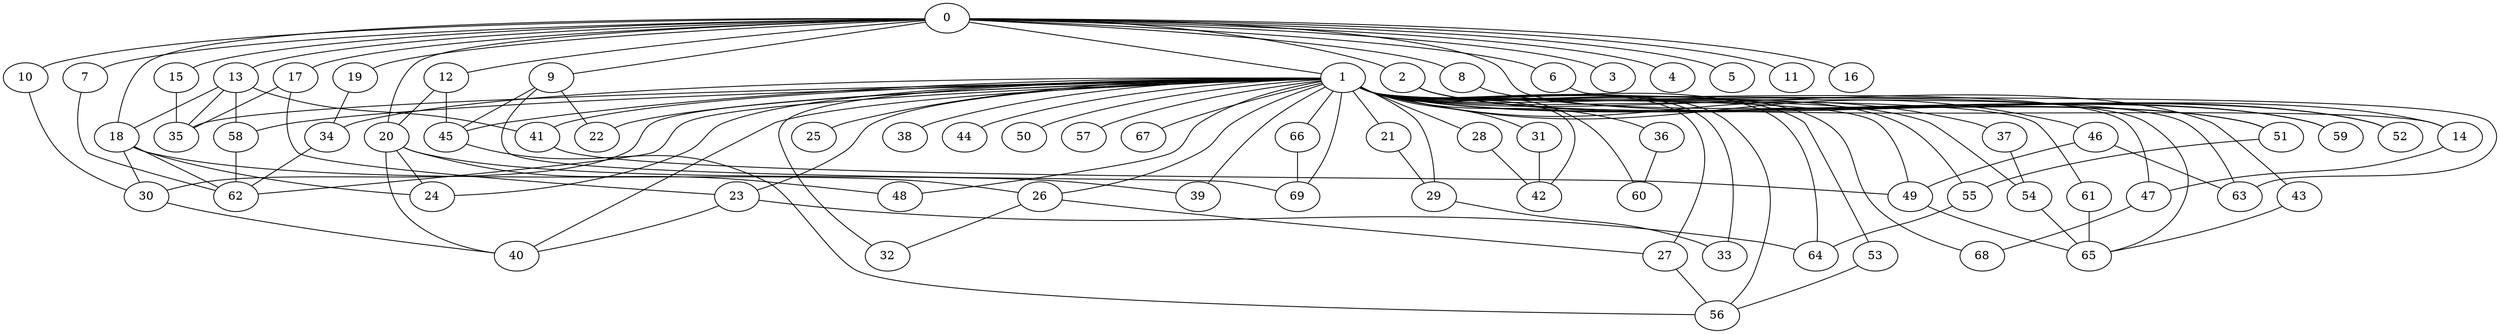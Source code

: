 
graph graphname {
    0 -- 1
0 -- 2
0 -- 3
0 -- 4
0 -- 5
0 -- 6
0 -- 7
0 -- 8
0 -- 9
0 -- 10
0 -- 11
0 -- 12
0 -- 13
0 -- 14
0 -- 15
0 -- 16
0 -- 17
0 -- 18
0 -- 19
0 -- 20
1 -- 21
1 -- 22
1 -- 23
1 -- 24
1 -- 25
1 -- 26
1 -- 27
1 -- 28
1 -- 29
1 -- 30
1 -- 31
1 -- 32
1 -- 33
1 -- 34
1 -- 35
1 -- 36
1 -- 37
1 -- 38
1 -- 39
1 -- 40
1 -- 41
1 -- 42
1 -- 43
1 -- 44
1 -- 45
1 -- 46
1 -- 47
1 -- 48
1 -- 49
1 -- 50
1 -- 51
1 -- 52
1 -- 53
1 -- 54
1 -- 55
1 -- 56
1 -- 57
1 -- 58
1 -- 59
1 -- 60
1 -- 61
1 -- 62
1 -- 63
1 -- 64
1 -- 65
1 -- 66
1 -- 67
1 -- 68
1 -- 69
2 -- 51
2 -- 59
2 -- 14
6 -- 63
7 -- 62
8 -- 52
9 -- 45
9 -- 22
9 -- 69
10 -- 30
12 -- 45
12 -- 20
13 -- 58
13 -- 41
13 -- 35
13 -- 18
14 -- 47
15 -- 35
17 -- 35
17 -- 23
18 -- 26
18 -- 30
18 -- 24
18 -- 62
19 -- 34
20 -- 48
20 -- 39
20 -- 40
20 -- 24
21 -- 29
23 -- 40
23 -- 64
26 -- 32
26 -- 27
27 -- 56
28 -- 42
29 -- 33
30 -- 40
31 -- 42
34 -- 62
36 -- 60
37 -- 54
41 -- 49
43 -- 65
45 -- 56
46 -- 49
46 -- 63
47 -- 68
49 -- 65
51 -- 55
53 -- 56
54 -- 65
55 -- 64
58 -- 62
61 -- 65
66 -- 69

}
